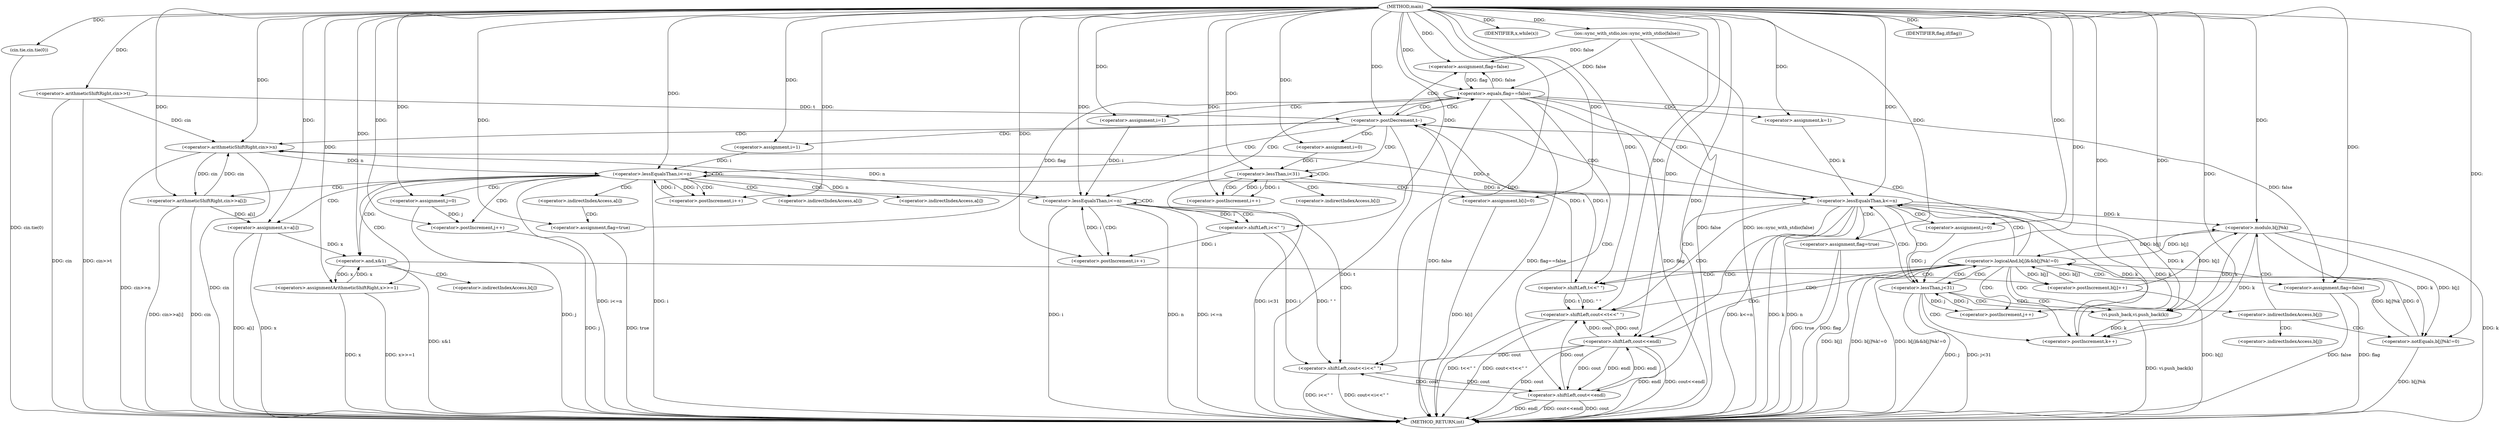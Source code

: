 digraph "main" {  
"1000101" [label = "(METHOD,main)" ]
"1000267" [label = "(METHOD_RETURN,int)" ]
"1000103" [label = "(ios::sync_with_stdio,ios::sync_with_stdio(false))" ]
"1000105" [label = "(cin.tie,cin.tie(0))" ]
"1000108" [label = "(<operator>.arithmeticShiftRight,cin>>t)" ]
"1000112" [label = "(<operator>.postDecrement,t--)" ]
"1000116" [label = "(<operator>.arithmeticShiftRight,cin>>n)" ]
"1000120" [label = "(<operator>.assignment,flag=false)" ]
"1000259" [label = "(<operator>.shiftLeft,cout<<t<<\" \")" ]
"1000264" [label = "(<operator>.shiftLeft,cout<<endl)" ]
"1000125" [label = "(<operator>.assignment,i=0)" ]
"1000128" [label = "(<operator>.lessThan,i<31)" ]
"1000131" [label = "(<operator>.postIncrement,i++)" ]
"1000133" [label = "(<operator>.assignment,b[i]=0)" ]
"1000140" [label = "(<operator>.assignment,i=1)" ]
"1000143" [label = "(<operator>.lessEqualsThan,i<=n)" ]
"1000146" [label = "(<operator>.postIncrement,i++)" ]
"1000189" [label = "(<operator>.equals,flag==false)" ]
"1000214" [label = "(<operator>.assignment,k=1)" ]
"1000217" [label = "(<operator>.lessEqualsThan,k<=n)" ]
"1000220" [label = "(<operator>.postIncrement,k++)" ]
"1000149" [label = "(<operator>.arithmeticShiftRight,cin>>a[i])" ]
"1000155" [label = "(<operator>.assignment,x=a[i])" ]
"1000168" [label = "(<operator>.assignment,j=0)" ]
"1000208" [label = "(<operator>.shiftLeft,cout<<endl)" ]
"1000224" [label = "(<operator>.assignment,flag=true)" ]
"1000261" [label = "(<operator>.shiftLeft,t<<\" \")" ]
"1000164" [label = "(<operator>.assignment,flag=true)" ]
"1000172" [label = "(IDENTIFIER,x,while(x))" ]
"1000195" [label = "(<operator>.assignment,i=1)" ]
"1000198" [label = "(<operator>.lessEqualsThan,i<=n)" ]
"1000201" [label = "(<operator>.postIncrement,i++)" ]
"1000203" [label = "(<operator>.shiftLeft,cout<<i<<\" \")" ]
"1000229" [label = "(<operator>.assignment,j=0)" ]
"1000232" [label = "(<operator>.lessThan,j<31)" ]
"1000235" [label = "(<operator>.postIncrement,j++)" ]
"1000255" [label = "(IDENTIFIER,flag,if(flag))" ]
"1000256" [label = "(vi.push_back,vi.push_back(k))" ]
"1000182" [label = "(<operator>.postIncrement,j++)" ]
"1000184" [label = "(<operators>.assignmentArithmeticShiftRight,x>>=1)" ]
"1000238" [label = "(<operator>.logicalAnd,b[j]&&b[j]%k!=0)" ]
"1000175" [label = "(<operator>.and,x&1)" ]
"1000178" [label = "(<operator>.postIncrement,b[j]++)" ]
"1000205" [label = "(<operator>.shiftLeft,i<<\" \")" ]
"1000250" [label = "(<operator>.assignment,flag=false)" ]
"1000242" [label = "(<operator>.notEquals,b[j]%k!=0)" ]
"1000243" [label = "(<operator>.modulo,b[j]%k)" ]
"1000134" [label = "(<operator>.indirectIndexAccess,b[i])" ]
"1000151" [label = "(<operator>.indirectIndexAccess,a[i])" ]
"1000157" [label = "(<operator>.indirectIndexAccess,a[i])" ]
"1000161" [label = "(<operator>.indirectIndexAccess,a[i])" ]
"1000239" [label = "(<operator>.indirectIndexAccess,b[j])" ]
"1000179" [label = "(<operator>.indirectIndexAccess,b[j])" ]
"1000244" [label = "(<operator>.indirectIndexAccess,b[j])" ]
  "1000103" -> "1000267"  [ label = "DDG: false"] 
  "1000103" -> "1000267"  [ label = "DDG: ios::sync_with_stdio(false)"] 
  "1000105" -> "1000267"  [ label = "DDG: cin.tie(0)"] 
  "1000108" -> "1000267"  [ label = "DDG: cin"] 
  "1000108" -> "1000267"  [ label = "DDG: cin>>t"] 
  "1000112" -> "1000267"  [ label = "DDG: t"] 
  "1000116" -> "1000267"  [ label = "DDG: cin"] 
  "1000116" -> "1000267"  [ label = "DDG: cin>>n"] 
  "1000128" -> "1000267"  [ label = "DDG: i<31"] 
  "1000143" -> "1000267"  [ label = "DDG: i"] 
  "1000143" -> "1000267"  [ label = "DDG: i<=n"] 
  "1000189" -> "1000267"  [ label = "DDG: flag"] 
  "1000189" -> "1000267"  [ label = "DDG: false"] 
  "1000189" -> "1000267"  [ label = "DDG: flag==false"] 
  "1000217" -> "1000267"  [ label = "DDG: k"] 
  "1000217" -> "1000267"  [ label = "DDG: n"] 
  "1000217" -> "1000267"  [ label = "DDG: k<=n"] 
  "1000224" -> "1000267"  [ label = "DDG: flag"] 
  "1000224" -> "1000267"  [ label = "DDG: true"] 
  "1000232" -> "1000267"  [ label = "DDG: j"] 
  "1000232" -> "1000267"  [ label = "DDG: j<31"] 
  "1000238" -> "1000267"  [ label = "DDG: b[j]"] 
  "1000243" -> "1000267"  [ label = "DDG: k"] 
  "1000242" -> "1000267"  [ label = "DDG: b[j]%k"] 
  "1000238" -> "1000267"  [ label = "DDG: b[j]%k!=0"] 
  "1000238" -> "1000267"  [ label = "DDG: b[j]&&b[j]%k!=0"] 
  "1000250" -> "1000267"  [ label = "DDG: flag"] 
  "1000250" -> "1000267"  [ label = "DDG: false"] 
  "1000259" -> "1000267"  [ label = "DDG: t<<\" \""] 
  "1000259" -> "1000267"  [ label = "DDG: cout<<t<<\" \""] 
  "1000264" -> "1000267"  [ label = "DDG: cout"] 
  "1000264" -> "1000267"  [ label = "DDG: endl"] 
  "1000264" -> "1000267"  [ label = "DDG: cout<<endl"] 
  "1000256" -> "1000267"  [ label = "DDG: vi.push_back(k)"] 
  "1000198" -> "1000267"  [ label = "DDG: i"] 
  "1000198" -> "1000267"  [ label = "DDG: n"] 
  "1000198" -> "1000267"  [ label = "DDG: i<=n"] 
  "1000208" -> "1000267"  [ label = "DDG: cout"] 
  "1000208" -> "1000267"  [ label = "DDG: endl"] 
  "1000208" -> "1000267"  [ label = "DDG: cout<<endl"] 
  "1000203" -> "1000267"  [ label = "DDG: i<<\" \""] 
  "1000203" -> "1000267"  [ label = "DDG: cout<<i<<\" \""] 
  "1000149" -> "1000267"  [ label = "DDG: cin"] 
  "1000149" -> "1000267"  [ label = "DDG: cin>>a[i]"] 
  "1000155" -> "1000267"  [ label = "DDG: x"] 
  "1000155" -> "1000267"  [ label = "DDG: a[i]"] 
  "1000164" -> "1000267"  [ label = "DDG: true"] 
  "1000168" -> "1000267"  [ label = "DDG: j"] 
  "1000175" -> "1000267"  [ label = "DDG: x&1"] 
  "1000178" -> "1000267"  [ label = "DDG: b[j]"] 
  "1000182" -> "1000267"  [ label = "DDG: j"] 
  "1000184" -> "1000267"  [ label = "DDG: x"] 
  "1000184" -> "1000267"  [ label = "DDG: x>>=1"] 
  "1000133" -> "1000267"  [ label = "DDG: b[i]"] 
  "1000101" -> "1000103"  [ label = "DDG: "] 
  "1000101" -> "1000105"  [ label = "DDG: "] 
  "1000101" -> "1000108"  [ label = "DDG: "] 
  "1000108" -> "1000112"  [ label = "DDG: t"] 
  "1000261" -> "1000112"  [ label = "DDG: t"] 
  "1000101" -> "1000112"  [ label = "DDG: "] 
  "1000103" -> "1000120"  [ label = "DDG: false"] 
  "1000189" -> "1000120"  [ label = "DDG: false"] 
  "1000101" -> "1000120"  [ label = "DDG: "] 
  "1000108" -> "1000116"  [ label = "DDG: cin"] 
  "1000149" -> "1000116"  [ label = "DDG: cin"] 
  "1000101" -> "1000116"  [ label = "DDG: "] 
  "1000217" -> "1000116"  [ label = "DDG: n"] 
  "1000198" -> "1000116"  [ label = "DDG: n"] 
  "1000101" -> "1000125"  [ label = "DDG: "] 
  "1000101" -> "1000133"  [ label = "DDG: "] 
  "1000101" -> "1000140"  [ label = "DDG: "] 
  "1000101" -> "1000214"  [ label = "DDG: "] 
  "1000264" -> "1000259"  [ label = "DDG: cout"] 
  "1000208" -> "1000259"  [ label = "DDG: cout"] 
  "1000101" -> "1000259"  [ label = "DDG: "] 
  "1000261" -> "1000259"  [ label = "DDG: \" \""] 
  "1000261" -> "1000259"  [ label = "DDG: t"] 
  "1000259" -> "1000264"  [ label = "DDG: cout"] 
  "1000101" -> "1000264"  [ label = "DDG: "] 
  "1000208" -> "1000264"  [ label = "DDG: endl"] 
  "1000125" -> "1000128"  [ label = "DDG: i"] 
  "1000131" -> "1000128"  [ label = "DDG: i"] 
  "1000101" -> "1000128"  [ label = "DDG: "] 
  "1000128" -> "1000131"  [ label = "DDG: i"] 
  "1000101" -> "1000131"  [ label = "DDG: "] 
  "1000140" -> "1000143"  [ label = "DDG: i"] 
  "1000146" -> "1000143"  [ label = "DDG: i"] 
  "1000101" -> "1000143"  [ label = "DDG: "] 
  "1000116" -> "1000143"  [ label = "DDG: n"] 
  "1000143" -> "1000146"  [ label = "DDG: i"] 
  "1000101" -> "1000146"  [ label = "DDG: "] 
  "1000149" -> "1000155"  [ label = "DDG: a[i]"] 
  "1000101" -> "1000168"  [ label = "DDG: "] 
  "1000120" -> "1000189"  [ label = "DDG: flag"] 
  "1000164" -> "1000189"  [ label = "DDG: flag"] 
  "1000101" -> "1000189"  [ label = "DDG: "] 
  "1000103" -> "1000189"  [ label = "DDG: false"] 
  "1000214" -> "1000217"  [ label = "DDG: k"] 
  "1000220" -> "1000217"  [ label = "DDG: k"] 
  "1000101" -> "1000217"  [ label = "DDG: "] 
  "1000143" -> "1000217"  [ label = "DDG: n"] 
  "1000217" -> "1000220"  [ label = "DDG: k"] 
  "1000243" -> "1000220"  [ label = "DDG: k"] 
  "1000256" -> "1000220"  [ label = "DDG: k"] 
  "1000101" -> "1000220"  [ label = "DDG: "] 
  "1000101" -> "1000224"  [ label = "DDG: "] 
  "1000112" -> "1000261"  [ label = "DDG: t"] 
  "1000101" -> "1000261"  [ label = "DDG: "] 
  "1000116" -> "1000149"  [ label = "DDG: cin"] 
  "1000101" -> "1000149"  [ label = "DDG: "] 
  "1000101" -> "1000155"  [ label = "DDG: "] 
  "1000101" -> "1000164"  [ label = "DDG: "] 
  "1000101" -> "1000172"  [ label = "DDG: "] 
  "1000101" -> "1000195"  [ label = "DDG: "] 
  "1000264" -> "1000208"  [ label = "DDG: cout"] 
  "1000203" -> "1000208"  [ label = "DDG: cout"] 
  "1000101" -> "1000208"  [ label = "DDG: "] 
  "1000264" -> "1000208"  [ label = "DDG: endl"] 
  "1000101" -> "1000229"  [ label = "DDG: "] 
  "1000101" -> "1000255"  [ label = "DDG: "] 
  "1000195" -> "1000198"  [ label = "DDG: i"] 
  "1000201" -> "1000198"  [ label = "DDG: i"] 
  "1000101" -> "1000198"  [ label = "DDG: "] 
  "1000143" -> "1000198"  [ label = "DDG: n"] 
  "1000205" -> "1000201"  [ label = "DDG: i"] 
  "1000101" -> "1000201"  [ label = "DDG: "] 
  "1000264" -> "1000203"  [ label = "DDG: cout"] 
  "1000208" -> "1000203"  [ label = "DDG: cout"] 
  "1000101" -> "1000203"  [ label = "DDG: "] 
  "1000205" -> "1000203"  [ label = "DDG: \" \""] 
  "1000205" -> "1000203"  [ label = "DDG: i"] 
  "1000229" -> "1000232"  [ label = "DDG: j"] 
  "1000235" -> "1000232"  [ label = "DDG: j"] 
  "1000101" -> "1000232"  [ label = "DDG: "] 
  "1000232" -> "1000235"  [ label = "DDG: j"] 
  "1000101" -> "1000235"  [ label = "DDG: "] 
  "1000217" -> "1000256"  [ label = "DDG: k"] 
  "1000243" -> "1000256"  [ label = "DDG: k"] 
  "1000101" -> "1000256"  [ label = "DDG: "] 
  "1000168" -> "1000182"  [ label = "DDG: j"] 
  "1000101" -> "1000182"  [ label = "DDG: "] 
  "1000175" -> "1000184"  [ label = "DDG: x"] 
  "1000101" -> "1000184"  [ label = "DDG: "] 
  "1000198" -> "1000205"  [ label = "DDG: i"] 
  "1000101" -> "1000205"  [ label = "DDG: "] 
  "1000243" -> "1000238"  [ label = "DDG: b[j]"] 
  "1000178" -> "1000238"  [ label = "DDG: b[j]"] 
  "1000242" -> "1000238"  [ label = "DDG: 0"] 
  "1000242" -> "1000238"  [ label = "DDG: b[j]%k"] 
  "1000189" -> "1000250"  [ label = "DDG: false"] 
  "1000101" -> "1000250"  [ label = "DDG: "] 
  "1000155" -> "1000175"  [ label = "DDG: x"] 
  "1000184" -> "1000175"  [ label = "DDG: x"] 
  "1000101" -> "1000175"  [ label = "DDG: "] 
  "1000238" -> "1000178"  [ label = "DDG: b[j]"] 
  "1000243" -> "1000242"  [ label = "DDG: k"] 
  "1000243" -> "1000242"  [ label = "DDG: b[j]"] 
  "1000101" -> "1000242"  [ label = "DDG: "] 
  "1000238" -> "1000243"  [ label = "DDG: b[j]"] 
  "1000178" -> "1000243"  [ label = "DDG: b[j]"] 
  "1000217" -> "1000243"  [ label = "DDG: k"] 
  "1000101" -> "1000243"  [ label = "DDG: "] 
  "1000112" -> "1000125"  [ label = "CDG: "] 
  "1000112" -> "1000128"  [ label = "CDG: "] 
  "1000112" -> "1000116"  [ label = "CDG: "] 
  "1000112" -> "1000120"  [ label = "CDG: "] 
  "1000112" -> "1000189"  [ label = "CDG: "] 
  "1000112" -> "1000143"  [ label = "CDG: "] 
  "1000112" -> "1000140"  [ label = "CDG: "] 
  "1000128" -> "1000128"  [ label = "CDG: "] 
  "1000128" -> "1000133"  [ label = "CDG: "] 
  "1000128" -> "1000131"  [ label = "CDG: "] 
  "1000128" -> "1000134"  [ label = "CDG: "] 
  "1000143" -> "1000161"  [ label = "CDG: "] 
  "1000143" -> "1000157"  [ label = "CDG: "] 
  "1000143" -> "1000149"  [ label = "CDG: "] 
  "1000143" -> "1000151"  [ label = "CDG: "] 
  "1000143" -> "1000146"  [ label = "CDG: "] 
  "1000143" -> "1000168"  [ label = "CDG: "] 
  "1000143" -> "1000143"  [ label = "CDG: "] 
  "1000143" -> "1000155"  [ label = "CDG: "] 
  "1000143" -> "1000182"  [ label = "CDG: "] 
  "1000143" -> "1000175"  [ label = "CDG: "] 
  "1000143" -> "1000184"  [ label = "CDG: "] 
  "1000189" -> "1000208"  [ label = "CDG: "] 
  "1000189" -> "1000112"  [ label = "CDG: "] 
  "1000189" -> "1000214"  [ label = "CDG: "] 
  "1000189" -> "1000217"  [ label = "CDG: "] 
  "1000189" -> "1000198"  [ label = "CDG: "] 
  "1000189" -> "1000195"  [ label = "CDG: "] 
  "1000217" -> "1000259"  [ label = "CDG: "] 
  "1000217" -> "1000112"  [ label = "CDG: "] 
  "1000217" -> "1000261"  [ label = "CDG: "] 
  "1000217" -> "1000224"  [ label = "CDG: "] 
  "1000217" -> "1000232"  [ label = "CDG: "] 
  "1000217" -> "1000229"  [ label = "CDG: "] 
  "1000217" -> "1000264"  [ label = "CDG: "] 
  "1000161" -> "1000164"  [ label = "CDG: "] 
  "1000198" -> "1000201"  [ label = "CDG: "] 
  "1000198" -> "1000198"  [ label = "CDG: "] 
  "1000198" -> "1000203"  [ label = "CDG: "] 
  "1000198" -> "1000205"  [ label = "CDG: "] 
  "1000232" -> "1000238"  [ label = "CDG: "] 
  "1000232" -> "1000220"  [ label = "CDG: "] 
  "1000232" -> "1000217"  [ label = "CDG: "] 
  "1000232" -> "1000239"  [ label = "CDG: "] 
  "1000232" -> "1000256"  [ label = "CDG: "] 
  "1000238" -> "1000235"  [ label = "CDG: "] 
  "1000238" -> "1000250"  [ label = "CDG: "] 
  "1000238" -> "1000232"  [ label = "CDG: "] 
  "1000238" -> "1000259"  [ label = "CDG: "] 
  "1000238" -> "1000112"  [ label = "CDG: "] 
  "1000238" -> "1000261"  [ label = "CDG: "] 
  "1000238" -> "1000220"  [ label = "CDG: "] 
  "1000238" -> "1000217"  [ label = "CDG: "] 
  "1000238" -> "1000264"  [ label = "CDG: "] 
  "1000238" -> "1000256"  [ label = "CDG: "] 
  "1000175" -> "1000179"  [ label = "CDG: "] 
  "1000175" -> "1000178"  [ label = "CDG: "] 
  "1000239" -> "1000243"  [ label = "CDG: "] 
  "1000239" -> "1000244"  [ label = "CDG: "] 
  "1000239" -> "1000242"  [ label = "CDG: "] 
}
